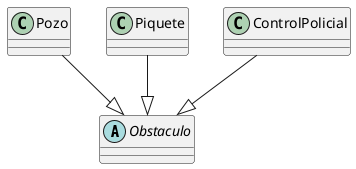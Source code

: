 @startuml
abstract class Obstaculo
class Pozo
class Piquete
class ControlPolicial
Pozo --|> Obstaculo
Piquete --|> Obstaculo
ControlPolicial --|> Obstaculo


@enduml